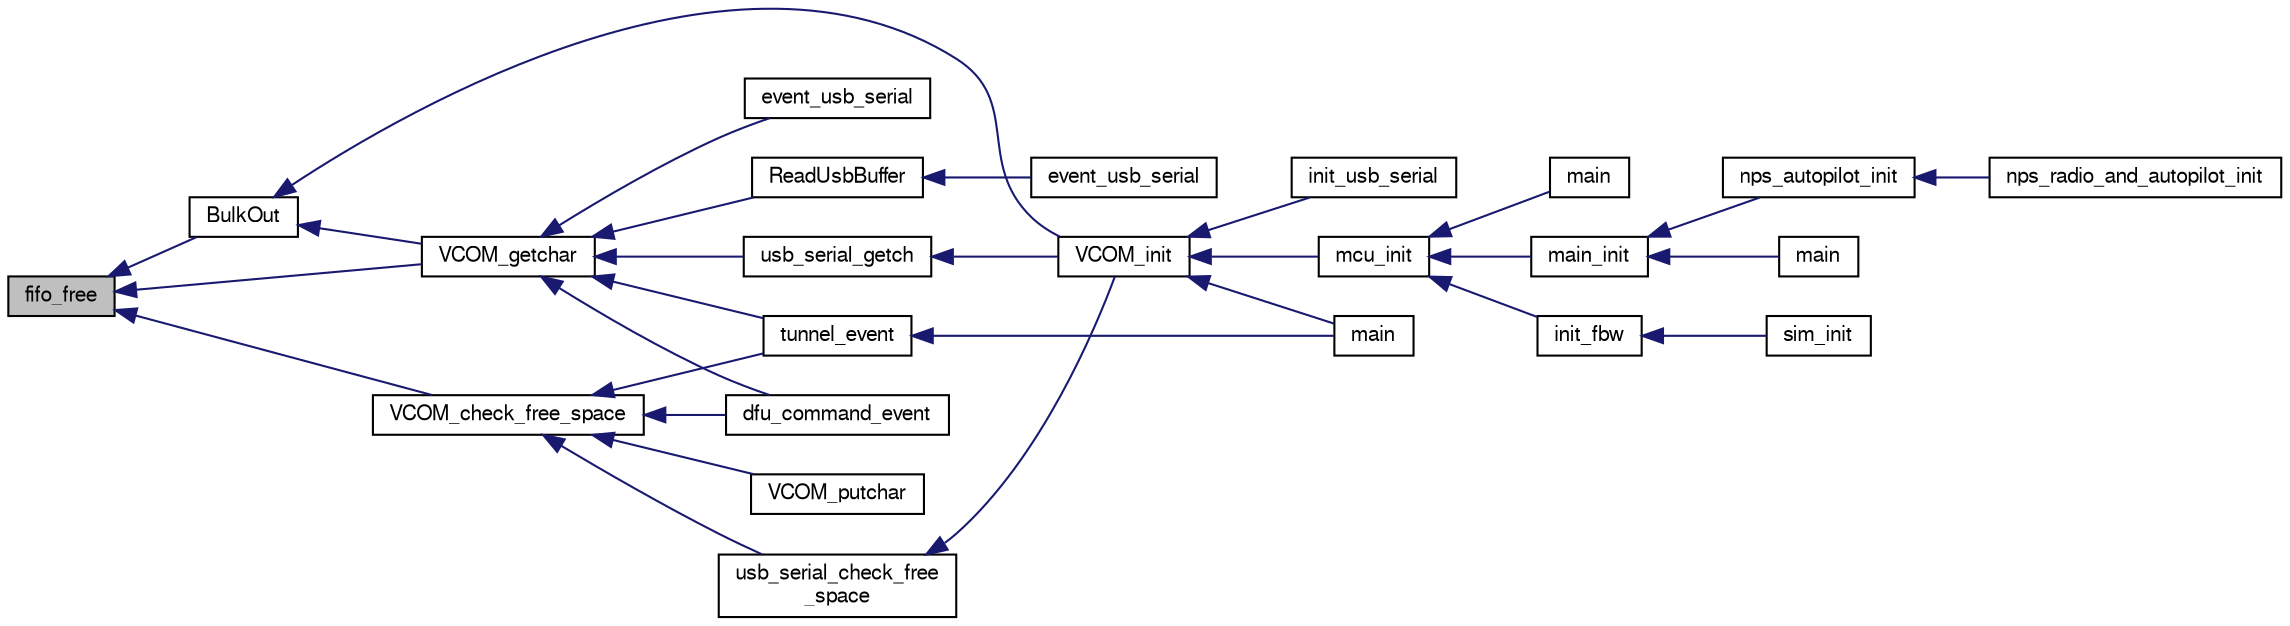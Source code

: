 digraph "fifo_free"
{
  edge [fontname="FreeSans",fontsize="10",labelfontname="FreeSans",labelfontsize="10"];
  node [fontname="FreeSans",fontsize="10",shape=record];
  rankdir="LR";
  Node1 [label="fifo_free",height=0.2,width=0.4,color="black", fillcolor="grey75", style="filled", fontcolor="black"];
  Node1 -> Node2 [dir="back",color="midnightblue",fontsize="10",style="solid",fontname="FreeSans"];
  Node2 [label="BulkOut",height=0.2,width=0.4,color="black", fillcolor="white", style="filled",URL="$lpc21_2usb__ser__hw_8c.html#a23baeb57e01ecb41d700cca080b35309",tooltip="Local function to handle incoming bulk data. "];
  Node2 -> Node3 [dir="back",color="midnightblue",fontsize="10",style="solid",fontname="FreeSans"];
  Node3 [label="VCOM_getchar",height=0.2,width=0.4,color="black", fillcolor="white", style="filled",URL="$usb__serial_8h.html#a184633f63ad351d8e70857d9e5ba4a3e",tooltip="Reads one character from VCOM port. "];
  Node3 -> Node4 [dir="back",color="midnightblue",fontsize="10",style="solid",fontname="FreeSans"];
  Node4 [label="usb_serial_getch",height=0.2,width=0.4,color="black", fillcolor="white", style="filled",URL="$lpc21_2usb__ser__hw_8c.html#ad20f86d5fa3af479482b8a7571d7953b"];
  Node4 -> Node5 [dir="back",color="midnightblue",fontsize="10",style="solid",fontname="FreeSans"];
  Node5 [label="VCOM_init",height=0.2,width=0.4,color="black", fillcolor="white", style="filled",URL="$usb__serial_8h.html#a96a54f28bfc8bc28963cd2fac74609cd"];
  Node5 -> Node6 [dir="back",color="midnightblue",fontsize="10",style="solid",fontname="FreeSans"];
  Node6 [label="main",height=0.2,width=0.4,color="black", fillcolor="white", style="filled",URL="$usb__tunnel_8c.html#a840291bc02cba5474a4cb46a9b9566fe"];
  Node5 -> Node7 [dir="back",color="midnightblue",fontsize="10",style="solid",fontname="FreeSans"];
  Node7 [label="mcu_init",height=0.2,width=0.4,color="black", fillcolor="white", style="filled",URL="$group__mcu__periph.html#ga9af744358ff4b1e3e33d7dd170862f9b",tooltip="Microcontroller peripherals initialization. "];
  Node7 -> Node8 [dir="back",color="midnightblue",fontsize="10",style="solid",fontname="FreeSans"];
  Node8 [label="main",height=0.2,width=0.4,color="black", fillcolor="white", style="filled",URL="$lpc21_2uart__tunnel_8c.html#a3c04138a5bfe5d72780bb7e82a18e627"];
  Node7 -> Node9 [dir="back",color="midnightblue",fontsize="10",style="solid",fontname="FreeSans"];
  Node9 [label="main_init",height=0.2,width=0.4,color="black", fillcolor="white", style="filled",URL="$demo__ahrs__actuators_8c.html#afaa8374e20b79aaf7cfcea5ad9467ab1"];
  Node9 -> Node10 [dir="back",color="midnightblue",fontsize="10",style="solid",fontname="FreeSans"];
  Node10 [label="main",height=0.2,width=0.4,color="black", fillcolor="white", style="filled",URL="$demo__ahrs__actuators_8c.html#a840291bc02cba5474a4cb46a9b9566fe"];
  Node9 -> Node11 [dir="back",color="midnightblue",fontsize="10",style="solid",fontname="FreeSans"];
  Node11 [label="nps_autopilot_init",height=0.2,width=0.4,color="black", fillcolor="white", style="filled",URL="$nps__autopilot__rotorcraft_8c.html#a3348493e992edd2442581c1d09446b4b"];
  Node11 -> Node12 [dir="back",color="midnightblue",fontsize="10",style="solid",fontname="FreeSans"];
  Node12 [label="nps_radio_and_autopilot_init",height=0.2,width=0.4,color="black", fillcolor="white", style="filled",URL="$nps__main__hitl_8c.html#a72ef549ee35deec8c017e83d9de38f66"];
  Node7 -> Node13 [dir="back",color="midnightblue",fontsize="10",style="solid",fontname="FreeSans"];
  Node13 [label="init_fbw",height=0.2,width=0.4,color="black", fillcolor="white", style="filled",URL="$fixedwing_2main__fbw_8h.html#ad86b7fe577a2414df2c7a5a9222aa45a"];
  Node13 -> Node14 [dir="back",color="midnightblue",fontsize="10",style="solid",fontname="FreeSans"];
  Node14 [label="sim_init",height=0.2,width=0.4,color="black", fillcolor="white", style="filled",URL="$sim__ap_8c.html#a739fbef2e03619a863b4d7fd8d0da157"];
  Node5 -> Node15 [dir="back",color="midnightblue",fontsize="10",style="solid",fontname="FreeSans"];
  Node15 [label="init_usb_serial",height=0.2,width=0.4,color="black", fillcolor="white", style="filled",URL="$usb__serial__stm32__example1_8c.html#ac73c5eebbfb361dcbf74a648eda5e007",tooltip="Init module, call VCOM_init() from here. "];
  Node3 -> Node16 [dir="back",color="midnightblue",fontsize="10",style="solid",fontname="FreeSans"];
  Node16 [label="tunnel_event",height=0.2,width=0.4,color="black", fillcolor="white", style="filled",URL="$usb__tunnel_8c.html#a716cf006b01443e43d0c22bace6803c6"];
  Node16 -> Node6 [dir="back",color="midnightblue",fontsize="10",style="solid",fontname="FreeSans"];
  Node3 -> Node17 [dir="back",color="midnightblue",fontsize="10",style="solid",fontname="FreeSans"];
  Node17 [label="ReadUsbBuffer",height=0.2,width=0.4,color="black", fillcolor="white", style="filled",URL="$usb__serial__stm32__example1_8c.html#a37712c8618bb3ae74339fb687cddd9e5",tooltip="Helper function. "];
  Node17 -> Node18 [dir="back",color="midnightblue",fontsize="10",style="solid",fontname="FreeSans"];
  Node18 [label="event_usb_serial",height=0.2,width=0.4,color="black", fillcolor="white", style="filled",URL="$usb__serial__stm32__example1_8c.html#ad7375129249cec3fa89fdd090b50f611",tooltip="Call VCOM_poll() from module event function. "];
  Node3 -> Node19 [dir="back",color="midnightblue",fontsize="10",style="solid",fontname="FreeSans"];
  Node19 [label="event_usb_serial",height=0.2,width=0.4,color="black", fillcolor="white", style="filled",URL="$usb__serial__stm32__example2_8c.html#ad7375129249cec3fa89fdd090b50f611",tooltip="Call VCOM_poll() from module event function. "];
  Node3 -> Node20 [dir="back",color="midnightblue",fontsize="10",style="solid",fontname="FreeSans"];
  Node20 [label="dfu_command_event",height=0.2,width=0.4,color="black", fillcolor="white", style="filled",URL="$dfu__command_8h.html#ae2fc0a13f5fdbae95b0c015530c3786c"];
  Node2 -> Node5 [dir="back",color="midnightblue",fontsize="10",style="solid",fontname="FreeSans"];
  Node1 -> Node21 [dir="back",color="midnightblue",fontsize="10",style="solid",fontname="FreeSans"];
  Node21 [label="VCOM_check_free_space",height=0.2,width=0.4,color="black", fillcolor="white", style="filled",URL="$usb__serial_8h.html#ae4318c752d87ae9cc59828f07ec04946",tooltip="Checks if buffer free in VCOM buffer. "];
  Node21 -> Node22 [dir="back",color="midnightblue",fontsize="10",style="solid",fontname="FreeSans"];
  Node22 [label="usb_serial_check_free\l_space",height=0.2,width=0.4,color="black", fillcolor="white", style="filled",URL="$lpc21_2usb__ser__hw_8c.html#a1ce3208f7bb3a93361d7d3fd6d6949e4"];
  Node22 -> Node5 [dir="back",color="midnightblue",fontsize="10",style="solid",fontname="FreeSans"];
  Node21 -> Node23 [dir="back",color="midnightblue",fontsize="10",style="solid",fontname="FreeSans"];
  Node23 [label="VCOM_putchar",height=0.2,width=0.4,color="black", fillcolor="white", style="filled",URL="$stm32_2usb__ser__hw_8c.html#a19a213d00cf249a4d4d60dbf1a9907d3",tooltip="Writes one character to VCOM port fifo. "];
  Node21 -> Node16 [dir="back",color="midnightblue",fontsize="10",style="solid",fontname="FreeSans"];
  Node21 -> Node20 [dir="back",color="midnightblue",fontsize="10",style="solid",fontname="FreeSans"];
  Node1 -> Node3 [dir="back",color="midnightblue",fontsize="10",style="solid",fontname="FreeSans"];
}
